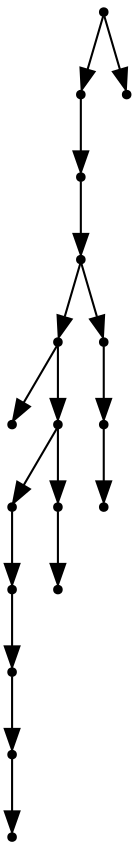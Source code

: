 digraph {
  17 [shape=point];
  15 [shape=point];
  14 [shape=point];
  13 [shape=point];
  9 [shape=point];
  0 [shape=point];
  8 [shape=point];
  5 [shape=point];
  4 [shape=point];
  3 [shape=point];
  2 [shape=point];
  1 [shape=point];
  7 [shape=point];
  6 [shape=point];
  12 [shape=point];
  11 [shape=point];
  10 [shape=point];
  16 [shape=point];
17 -> 15;
15 -> 14;
14 -> 13;
13 -> 9;
9 -> 0;
9 -> 8;
8 -> 5;
5 -> 4;
4 -> 3;
3 -> 2;
2 -> 1;
8 -> 7;
7 -> 6;
13 -> 12;
12 -> 11;
11 -> 10;
17 -> 16;
}
